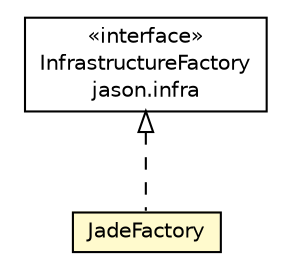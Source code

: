 #!/usr/local/bin/dot
#
# Class diagram 
# Generated by UMLGraph version R5_6_6-1-g9240c4 (http://www.umlgraph.org/)
#

digraph G {
	edge [fontname="Helvetica",fontsize=10,labelfontname="Helvetica",labelfontsize=10];
	node [fontname="Helvetica",fontsize=10,shape=plaintext];
	nodesep=0.25;
	ranksep=0.5;
	// jason.infra.InfrastructureFactory
	c24557 [label=<<table title="jason.infra.InfrastructureFactory" border="0" cellborder="1" cellspacing="0" cellpadding="2" port="p" href="../InfrastructureFactory.html">
		<tr><td><table border="0" cellspacing="0" cellpadding="1">
<tr><td align="center" balign="center"> &#171;interface&#187; </td></tr>
<tr><td align="center" balign="center"> InfrastructureFactory </td></tr>
<tr><td align="center" balign="center"> jason.infra </td></tr>
		</table></td></tr>
		</table>>, URL="../InfrastructureFactory.html", fontname="Helvetica", fontcolor="black", fontsize=10.0];
	// jason.infra.jade.JadeFactory
	c24574 [label=<<table title="jason.infra.jade.JadeFactory" border="0" cellborder="1" cellspacing="0" cellpadding="2" port="p" bgcolor="lemonChiffon" href="./JadeFactory.html">
		<tr><td><table border="0" cellspacing="0" cellpadding="1">
<tr><td align="center" balign="center"> JadeFactory </td></tr>
		</table></td></tr>
		</table>>, URL="./JadeFactory.html", fontname="Helvetica", fontcolor="black", fontsize=10.0];
	//jason.infra.jade.JadeFactory implements jason.infra.InfrastructureFactory
	c24557:p -> c24574:p [dir=back,arrowtail=empty,style=dashed];
}

